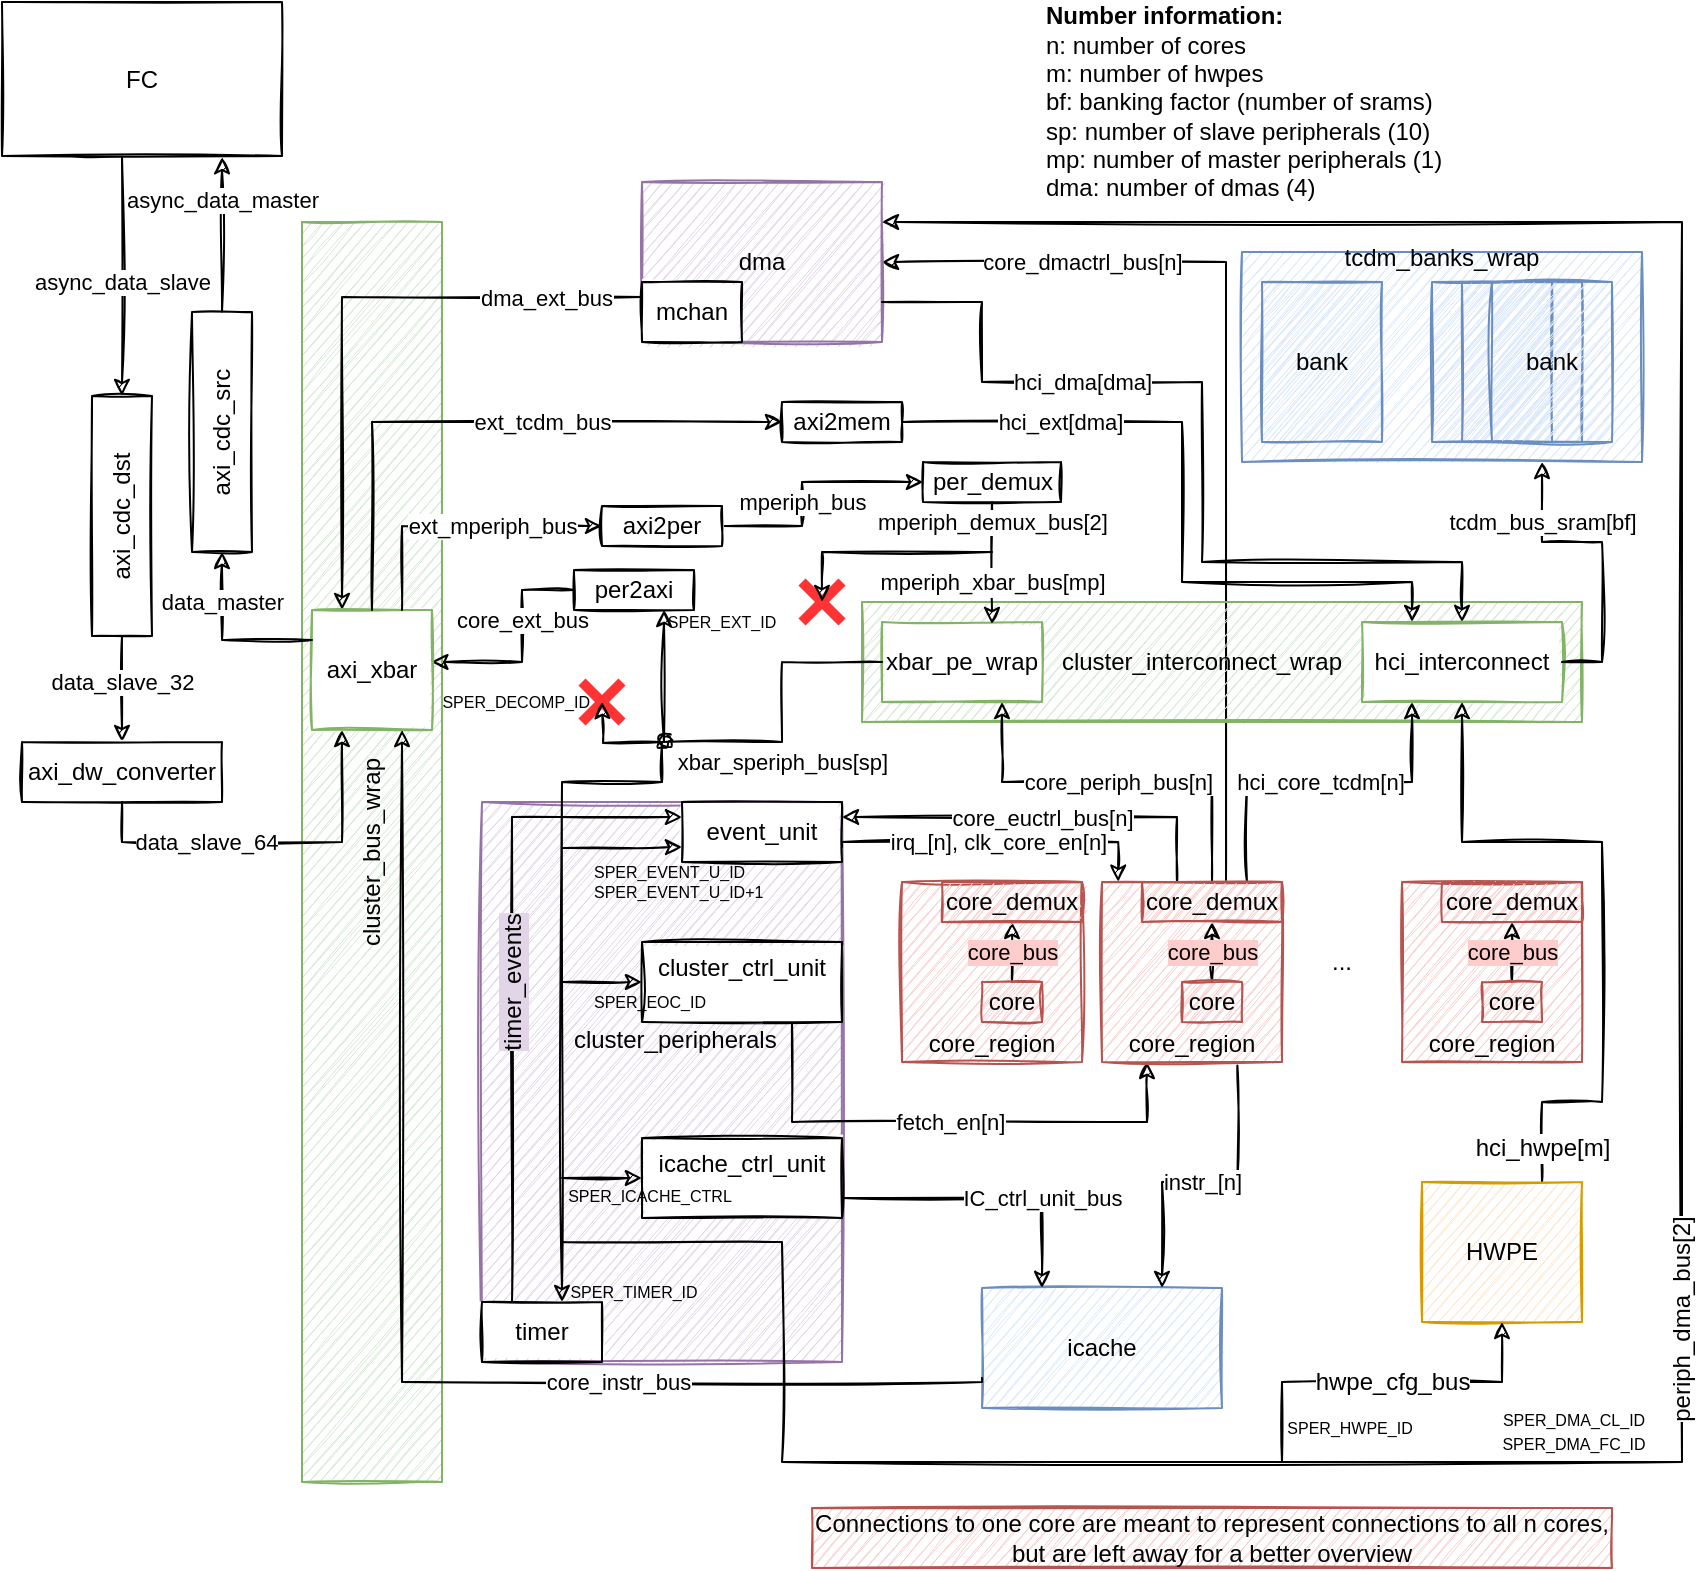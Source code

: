 <mxfile version="14.6.13" type="device"><diagram id="Hkno29k6R8388vxU7WKi" name="Page-1"><mxGraphModel dx="1422" dy="897" grid="1" gridSize="10" guides="1" tooltips="1" connect="1" arrows="1" fold="1" page="1" pageScale="1" pageWidth="850" pageHeight="1100" math="0" shadow="0"><root><mxCell id="0"/><mxCell id="1" parent="0"/><mxCell id="K4f6Qp1MXY68PMbcpVkl-1" value="core_dmactrl_bus[n]" style="edgeStyle=orthogonalEdgeStyle;rounded=0;orthogonalLoop=1;jettySize=auto;html=1;exitX=0.6;exitY=-0.05;exitDx=0;exitDy=0;entryX=1;entryY=0.5;entryDx=0;entryDy=0;sketch=1;exitPerimeter=0;" parent="1" source="ymvEpjj9WM7cJZeDUcs_-5" target="uX0mk3UcGzaYb9XueRiR-6" edge="1"><mxGeometry x="0.584" relative="1" as="geometry"><mxPoint as="offset"/></mxGeometry></mxCell><mxCell id="vZhNhxgXbtj6JwLhGMWF-3" value="" style="endArrow=none;html=1;strokeWidth=5;strokeColor=#FF3333;" parent="1" edge="1"><mxGeometry width="50" height="50" relative="1" as="geometry"><mxPoint x="400" y="380" as="sourcePoint"/><mxPoint x="420" y="360" as="targetPoint"/></mxGeometry></mxCell><mxCell id="vZhNhxgXbtj6JwLhGMWF-4" value="" style="endArrow=none;html=1;strokeWidth=5;strokeColor=#FF3333;" parent="1" edge="1"><mxGeometry width="50" height="50" relative="1" as="geometry"><mxPoint x="420" y="380" as="sourcePoint"/><mxPoint x="400" y="360" as="targetPoint"/></mxGeometry></mxCell><mxCell id="AGPNHvkQt4V0tffGVHTX-18" value="" style="endArrow=none;html=1;strokeWidth=5;strokeColor=#FF3333;" parent="1" edge="1"><mxGeometry width="50" height="50" relative="1" as="geometry"><mxPoint x="290" y="430" as="sourcePoint"/><mxPoint x="310" y="410" as="targetPoint"/></mxGeometry></mxCell><mxCell id="AGPNHvkQt4V0tffGVHTX-19" value="" style="endArrow=none;html=1;strokeWidth=5;strokeColor=#FF3333;" parent="1" edge="1"><mxGeometry width="50" height="50" relative="1" as="geometry"><mxPoint x="310" y="430" as="sourcePoint"/><mxPoint x="290" y="410" as="targetPoint"/></mxGeometry></mxCell><mxCell id="uX0mk3UcGzaYb9XueRiR-102" value="" style="group;sketch=1;sketchStyle=rough;" parent="1" vertex="1" connectable="0"><mxGeometry x="430" y="370" width="360" height="60" as="geometry"/></mxCell><mxCell id="uX0mk3UcGzaYb9XueRiR-3" value="cluster_interconnect_wrap&amp;nbsp; &amp;nbsp; &amp;nbsp;&amp;nbsp;" style="rounded=0;whiteSpace=wrap;html=1;fillColor=#d5e8d4;strokeColor=#82b366;sketch=1;sketchStyle=rough;" parent="uX0mk3UcGzaYb9XueRiR-102" vertex="1"><mxGeometry width="360" height="60" as="geometry"/></mxCell><mxCell id="uX0mk3UcGzaYb9XueRiR-13" value="hci_interconnect" style="rounded=0;whiteSpace=wrap;html=1;strokeColor=#82b366;sketch=1;sketchStyle=rough;" parent="uX0mk3UcGzaYb9XueRiR-102" vertex="1"><mxGeometry x="250" y="10" width="100" height="40" as="geometry"/></mxCell><mxCell id="uX0mk3UcGzaYb9XueRiR-14" value="xbar_pe_wrap" style="rounded=0;whiteSpace=wrap;html=1;strokeColor=#82b366;sketch=1;sketchStyle=rough;" parent="uX0mk3UcGzaYb9XueRiR-102" vertex="1"><mxGeometry x="10" y="10" width="80" height="40" as="geometry"/></mxCell><mxCell id="uX0mk3UcGzaYb9XueRiR-1" value="tcdm_banks_wrap&lt;br&gt;&lt;br&gt;&lt;br&gt;&lt;br&gt;&lt;br&gt;&lt;br&gt;&lt;br&gt;&lt;br&gt;" style="rounded=0;whiteSpace=wrap;html=1;fillColor=#dae8fc;strokeColor=#6c8ebf;sketch=1;sketchStyle=rough;" parent="1" vertex="1"><mxGeometry x="620" y="195" width="200" height="105" as="geometry"/></mxCell><mxCell id="uX0mk3UcGzaYb9XueRiR-95" value="hci_hwpe[m]" style="edgeStyle=orthogonalEdgeStyle;rounded=0;orthogonalLoop=1;jettySize=auto;html=1;exitX=0.75;exitY=0;exitDx=0;exitDy=0;labelBackgroundColor=#FFFFFF;startArrow=none;startFill=0;endArrow=classic;endFill=1;strokeColor=#000000;fontSize=12;sketch=1;sketchStyle=rough;" parent="1" source="uX0mk3UcGzaYb9XueRiR-4" target="uX0mk3UcGzaYb9XueRiR-13" edge="1"><mxGeometry x="-0.897" relative="1" as="geometry"><mxPoint x="750" y="444" as="targetPoint"/><Array as="points"><mxPoint x="770" y="620"/><mxPoint x="800" y="620"/><mxPoint x="800" y="490"/><mxPoint x="730" y="490"/></Array><mxPoint as="offset"/></mxGeometry></mxCell><mxCell id="uX0mk3UcGzaYb9XueRiR-4" value="HWPE" style="rounded=0;whiteSpace=wrap;html=1;fillColor=#ffe6cc;strokeColor=#d79b00;sketch=1;sketchStyle=rough;" parent="1" vertex="1"><mxGeometry x="710" y="660" width="80" height="70" as="geometry"/></mxCell><mxCell id="uX0mk3UcGzaYb9XueRiR-5" value="icache" style="rounded=0;whiteSpace=wrap;html=1;sketch=1;sketchStyle=rough;fillColor=#dae8fc;strokeColor=#6c8ebf;" parent="1" vertex="1"><mxGeometry x="490" y="713" width="120" height="60" as="geometry"/></mxCell><mxCell id="uX0mk3UcGzaYb9XueRiR-6" value="dma" style="rounded=0;whiteSpace=wrap;html=1;sketch=1;sketchStyle=rough;fillColor=#e1d5e7;strokeColor=#9673a6;" parent="1" vertex="1"><mxGeometry x="320" y="160" width="120" height="80" as="geometry"/></mxCell><mxCell id="uX0mk3UcGzaYb9XueRiR-7" value="cluster_bus_wrap" style="rounded=0;whiteSpace=wrap;html=1;horizontal=0;fillColor=#d5e8d4;strokeColor=#82b366;sketch=1;sketchStyle=rough;" parent="1" vertex="1"><mxGeometry x="150" y="180" width="70" height="630" as="geometry"/></mxCell><mxCell id="uX0mk3UcGzaYb9XueRiR-54" value="data_slave_64" style="edgeStyle=orthogonalEdgeStyle;rounded=0;orthogonalLoop=1;jettySize=auto;html=1;entryX=0.25;entryY=1;entryDx=0;entryDy=0;labelBackgroundColor=#FFFFFF;startArrow=none;startFill=0;endArrow=classic;endFill=1;sketch=1;sketchStyle=rough;exitX=0.5;exitY=1;exitDx=0;exitDy=0;" parent="1" source="AGPNHvkQt4V0tffGVHTX-9" target="uX0mk3UcGzaYb9XueRiR-99" edge="1"><mxGeometry x="-0.333" relative="1" as="geometry"><mxPoint x="10" y="530" as="sourcePoint"/><mxPoint as="offset"/></mxGeometry></mxCell><mxCell id="AGPNHvkQt4V0tffGVHTX-8" value="async_data_slave" style="edgeStyle=orthogonalEdgeStyle;rounded=0;sketch=1;orthogonalLoop=1;jettySize=auto;html=1;exitX=0.25;exitY=1;exitDx=0;exitDy=0;entryX=1;entryY=0.5;entryDx=0;entryDy=0;" parent="1" source="uX0mk3UcGzaYb9XueRiR-8" target="AGPNHvkQt4V0tffGVHTX-3" edge="1"><mxGeometry x="0.214" relative="1" as="geometry"><Array as="points"><mxPoint x="60" y="147"/></Array><mxPoint as="offset"/></mxGeometry></mxCell><mxCell id="uX0mk3UcGzaYb9XueRiR-8" value="FC" style="rounded=0;whiteSpace=wrap;html=1;sketch=1;sketchStyle=rough;" parent="1" vertex="1"><mxGeometry y="70" width="140" height="77" as="geometry"/></mxCell><mxCell id="uX0mk3UcGzaYb9XueRiR-32" value="..." style="text;html=1;strokeColor=none;fillColor=none;align=center;verticalAlign=middle;whiteSpace=wrap;rounded=0;sketch=1;sketchStyle=rough;" parent="1" vertex="1"><mxGeometry x="650" y="540" width="40" height="20" as="geometry"/></mxCell><mxCell id="uX0mk3UcGzaYb9XueRiR-34" value="hci_dma[dma]" style="edgeStyle=orthogonalEdgeStyle;rounded=0;orthogonalLoop=1;jettySize=auto;html=1;entryX=0.5;entryY=0;entryDx=0;entryDy=0;labelBackgroundColor=#ffffff;exitX=1;exitY=0.75;exitDx=0;exitDy=0;sketch=1;sketchStyle=rough;" parent="1" source="uX0mk3UcGzaYb9XueRiR-6" target="uX0mk3UcGzaYb9XueRiR-13" edge="1"><mxGeometry x="-0.378" relative="1" as="geometry"><Array as="points"><mxPoint x="490" y="220"/><mxPoint x="490" y="260"/><mxPoint x="600" y="260"/><mxPoint x="600" y="350"/><mxPoint x="730" y="350"/></Array><mxPoint as="offset"/></mxGeometry></mxCell><mxCell id="uX0mk3UcGzaYb9XueRiR-36" value="core_periph_bus[n]" style="edgeStyle=orthogonalEdgeStyle;rounded=0;orthogonalLoop=1;jettySize=auto;html=1;exitX=0.5;exitY=0;exitDx=0;exitDy=0;entryX=0.75;entryY=1;entryDx=0;entryDy=0;labelBackgroundColor=#FFFFFF;startArrow=none;startFill=0;endArrow=classic;endFill=1;sketch=1;sketchStyle=rough;" parent="1" source="ymvEpjj9WM7cJZeDUcs_-5" target="uX0mk3UcGzaYb9XueRiR-14" edge="1"><mxGeometry relative="1" as="geometry"><Array as="points"><mxPoint x="605" y="460"/><mxPoint x="500" y="460"/></Array><mxPoint x="605" y="510" as="sourcePoint"/></mxGeometry></mxCell><mxCell id="uX0mk3UcGzaYb9XueRiR-37" value="&amp;nbsp; &amp;nbsp; cluster_peripherals&lt;br&gt;&lt;br&gt;&lt;br&gt;&lt;br&gt;" style="rounded=0;whiteSpace=wrap;html=1;fillColor=#e1d5e7;strokeColor=#9673a6;sketch=1;sketchStyle=rough;" parent="1" vertex="1"><mxGeometry x="240" y="470" width="180" height="280" as="geometry"/></mxCell><mxCell id="uX0mk3UcGzaYb9XueRiR-44" value="irq_[n], clk_core_en[n]" style="edgeStyle=orthogonalEdgeStyle;rounded=0;orthogonalLoop=1;jettySize=auto;html=1;exitX=1;exitY=0.75;exitDx=0;exitDy=0;entryX=0.09;entryY=-0.001;entryDx=0;entryDy=0;labelBackgroundColor=#FFFFFF;startArrow=none;startFill=0;endArrow=classic;endFill=1;entryPerimeter=0;sketch=1;sketchStyle=rough;" parent="1" source="uX0mk3UcGzaYb9XueRiR-39" target="ymvEpjj9WM7cJZeDUcs_-3" edge="1"><mxGeometry relative="1" as="geometry"><Array as="points"><mxPoint x="420" y="490"/><mxPoint x="558" y="490"/></Array><mxPoint x="558.46" y="510.08" as="targetPoint"/></mxGeometry></mxCell><mxCell id="uX0mk3UcGzaYb9XueRiR-39" value="event_unit" style="rounded=0;whiteSpace=wrap;html=1;sketch=1;sketchStyle=rough;" parent="1" vertex="1"><mxGeometry x="340" y="470" width="80" height="30" as="geometry"/></mxCell><mxCell id="uX0mk3UcGzaYb9XueRiR-57" value="IC_ctrl_unit_bus" style="edgeStyle=orthogonalEdgeStyle;rounded=0;orthogonalLoop=1;jettySize=auto;html=1;exitX=1;exitY=0.75;exitDx=0;exitDy=0;entryX=0.25;entryY=0;entryDx=0;entryDy=0;labelBackgroundColor=#FFFFFF;startArrow=none;startFill=0;endArrow=classic;endFill=1;sketch=1;sketchStyle=rough;" parent="1" source="uX0mk3UcGzaYb9XueRiR-40" target="uX0mk3UcGzaYb9XueRiR-5" edge="1"><mxGeometry x="0.371" relative="1" as="geometry"><mxPoint as="offset"/></mxGeometry></mxCell><mxCell id="AGPNHvkQt4V0tffGVHTX-1" value="fetch_en[n]" style="edgeStyle=orthogonalEdgeStyle;rounded=0;orthogonalLoop=1;jettySize=auto;html=1;exitX=0.75;exitY=1;exitDx=0;exitDy=0;entryX=0.25;entryY=1;entryDx=0;entryDy=0;sketch=1;" parent="1" source="uX0mk3UcGzaYb9XueRiR-42" target="ymvEpjj9WM7cJZeDUcs_-3" edge="1"><mxGeometry relative="1" as="geometry"><Array as="points"><mxPoint x="395" y="630"/><mxPoint x="573" y="630"/></Array><mxPoint x="572.5" y="590" as="targetPoint"/></mxGeometry></mxCell><mxCell id="uX0mk3UcGzaYb9XueRiR-40" value="icache_ctrl_unit&lt;br&gt;&lt;br&gt;" style="rounded=0;whiteSpace=wrap;html=1;sketch=1;sketchStyle=rough;" parent="1" vertex="1"><mxGeometry x="320" y="638" width="100" height="40" as="geometry"/></mxCell><mxCell id="uX0mk3UcGzaYb9XueRiR-98" value="timer_events" style="edgeStyle=orthogonalEdgeStyle;rounded=0;orthogonalLoop=1;jettySize=auto;html=1;exitX=0.25;exitY=0;exitDx=0;exitDy=0;entryX=0;entryY=0.25;entryDx=0;entryDy=0;labelBackgroundColor=#E1D5E7;startArrow=none;startFill=0;endArrow=classic;endFill=1;strokeColor=#000000;fontSize=12;horizontal=0;sketch=1;sketchStyle=rough;" parent="1" source="uX0mk3UcGzaYb9XueRiR-41" target="uX0mk3UcGzaYb9XueRiR-39" edge="1"><mxGeometry x="-0.026" relative="1" as="geometry"><mxPoint as="offset"/></mxGeometry></mxCell><mxCell id="uX0mk3UcGzaYb9XueRiR-41" value="timer" style="rounded=0;whiteSpace=wrap;html=1;sketch=1;sketchStyle=rough;" parent="1" vertex="1"><mxGeometry x="240" y="720" width="60" height="30" as="geometry"/></mxCell><mxCell id="uX0mk3UcGzaYb9XueRiR-42" value="cluster_ctrl_unit&lt;br&gt;&lt;br&gt;" style="rounded=0;whiteSpace=wrap;html=1;sketch=1;sketchStyle=rough;" parent="1" vertex="1"><mxGeometry x="320" y="540" width="100" height="40" as="geometry"/></mxCell><mxCell id="uX0mk3UcGzaYb9XueRiR-43" value="core_euctrl_bus[n]" style="edgeStyle=orthogonalEdgeStyle;rounded=0;orthogonalLoop=1;jettySize=auto;html=1;exitX=0.25;exitY=0;exitDx=0;exitDy=0;entryX=1;entryY=0.25;entryDx=0;entryDy=0;labelBackgroundColor=#FFFFFF;startArrow=none;startFill=0;endArrow=classic;endFill=1;sketch=1;sketchStyle=rough;" parent="1" source="ymvEpjj9WM7cJZeDUcs_-5" target="uX0mk3UcGzaYb9XueRiR-39" edge="1"><mxGeometry relative="1" as="geometry"><Array as="points"><mxPoint x="588" y="478"/></Array><mxPoint x="587.5" y="510" as="sourcePoint"/></mxGeometry></mxCell><mxCell id="uX0mk3UcGzaYb9XueRiR-45" value="" style="group;sketch=1;sketchStyle=rough;" parent="1" vertex="1" connectable="0"><mxGeometry x="450" y="510" width="90" height="90" as="geometry"/></mxCell><mxCell id="uX0mk3UcGzaYb9XueRiR-46" value="&lt;br&gt;&lt;br&gt;&lt;br&gt;&lt;br&gt;&lt;br&gt;core_region" style="rounded=0;whiteSpace=wrap;html=1;fillColor=#f8cecc;strokeColor=#b85450;sketch=1;sketchStyle=rough;" parent="uX0mk3UcGzaYb9XueRiR-45" vertex="1"><mxGeometry width="90" height="90" as="geometry"/></mxCell><mxCell id="uX0mk3UcGzaYb9XueRiR-47" value="core_bus" style="edgeStyle=orthogonalEdgeStyle;rounded=0;orthogonalLoop=1;jettySize=auto;html=1;labelBackgroundColor=#FFCCCC;exitX=0.5;exitY=1;exitDx=0;exitDy=0;sketch=1;sketchStyle=rough;startArrow=classic;startFill=1;endArrow=none;endFill=0;" parent="uX0mk3UcGzaYb9XueRiR-45" source="uX0mk3UcGzaYb9XueRiR-48" edge="1"><mxGeometry relative="1" as="geometry"><mxPoint x="55" y="50" as="targetPoint"/><Array as="points"><mxPoint x="55" y="50"/></Array></mxGeometry></mxCell><mxCell id="uX0mk3UcGzaYb9XueRiR-48" value="core_demux" style="rounded=0;whiteSpace=wrap;html=1;fillColor=#f8cecc;strokeColor=#b85450;sketch=1;sketchStyle=rough;" parent="uX0mk3UcGzaYb9XueRiR-45" vertex="1"><mxGeometry x="20" width="70" height="20" as="geometry"/></mxCell><mxCell id="ymvEpjj9WM7cJZeDUcs_-1" value="core" style="rounded=0;whiteSpace=wrap;html=1;fillColor=#f8cecc;strokeColor=#b85450;sketch=1;sketchStyle=rough;" parent="uX0mk3UcGzaYb9XueRiR-45" vertex="1"><mxGeometry x="40" y="50" width="30" height="20" as="geometry"/></mxCell><mxCell id="uX0mk3UcGzaYb9XueRiR-55" value="instr_[n]" style="edgeStyle=orthogonalEdgeStyle;rounded=0;orthogonalLoop=1;jettySize=auto;html=1;exitX=0.752;exitY=1.019;exitDx=0;exitDy=0;entryX=0.75;entryY=0;entryDx=0;entryDy=0;labelBackgroundColor=#FFFFFF;startArrow=none;startFill=0;endArrow=classic;endFill=1;sketch=1;sketchStyle=rough;exitPerimeter=0;" parent="1" source="ymvEpjj9WM7cJZeDUcs_-3" target="uX0mk3UcGzaYb9XueRiR-5" edge="1"><mxGeometry x="0.015" relative="1" as="geometry"><Array as="points"><mxPoint x="618" y="660"/><mxPoint x="580" y="660"/></Array><mxPoint as="offset"/><mxPoint x="617.5" y="590" as="sourcePoint"/></mxGeometry></mxCell><mxCell id="uX0mk3UcGzaYb9XueRiR-60" value="hci_ext[dma]" style="edgeStyle=orthogonalEdgeStyle;rounded=0;orthogonalLoop=1;jettySize=auto;html=1;exitX=1;exitY=0.5;exitDx=0;exitDy=0;entryX=0.25;entryY=0;entryDx=0;entryDy=0;labelBackgroundColor=#FFFFFF;startArrow=none;startFill=0;endArrow=classic;endFill=1;sketch=1;sketchStyle=rough;" parent="1" source="uX0mk3UcGzaYb9XueRiR-58" target="uX0mk3UcGzaYb9XueRiR-13" edge="1"><mxGeometry x="-0.556" relative="1" as="geometry"><Array as="points"><mxPoint x="590" y="280"/><mxPoint x="590" y="360"/><mxPoint x="705" y="360"/></Array><mxPoint as="offset"/></mxGeometry></mxCell><mxCell id="uX0mk3UcGzaYb9XueRiR-58" value="axi2mem" style="rounded=0;whiteSpace=wrap;html=1;sketch=1;sketchStyle=rough;" parent="1" vertex="1"><mxGeometry x="390" y="270" width="60" height="20" as="geometry"/></mxCell><mxCell id="uX0mk3UcGzaYb9XueRiR-64" value="dma_ext_bus" style="edgeStyle=orthogonalEdgeStyle;rounded=0;orthogonalLoop=1;jettySize=auto;html=1;exitX=0;exitY=0.25;exitDx=0;exitDy=0;labelBackgroundColor=#FFFFFF;startArrow=none;startFill=0;endArrow=classic;endFill=1;sketch=1;sketchStyle=rough;entryX=0.25;entryY=0;entryDx=0;entryDy=0;" parent="1" source="uX0mk3UcGzaYb9XueRiR-63" target="uX0mk3UcGzaYb9XueRiR-99" edge="1"><mxGeometry x="-0.69" relative="1" as="geometry"><mxPoint x="290" y="170" as="targetPoint"/><mxPoint x="-1" as="offset"/></mxGeometry></mxCell><mxCell id="uX0mk3UcGzaYb9XueRiR-63" value="mchan" style="rounded=0;whiteSpace=wrap;html=1;sketch=1;sketchStyle=rough;" parent="1" vertex="1"><mxGeometry x="320" y="210" width="50" height="30" as="geometry"/></mxCell><mxCell id="uX0mk3UcGzaYb9XueRiR-68" value="mperiph_demux_bus[2]" style="edgeStyle=orthogonalEdgeStyle;rounded=0;orthogonalLoop=1;jettySize=auto;html=1;exitX=0.5;exitY=1;exitDx=0;exitDy=0;labelBackgroundColor=#FFFFFF;startArrow=none;startFill=0;endArrow=classic;endFill=1;sketch=1;sketchStyle=rough;entryX=0.683;entryY=0.022;entryDx=0;entryDy=0;entryPerimeter=0;" parent="1" source="uX0mk3UcGzaYb9XueRiR-66" target="uX0mk3UcGzaYb9XueRiR-14" edge="1"><mxGeometry x="-0.675" relative="1" as="geometry"><Array as="points"><mxPoint x="495" y="381"/><mxPoint x="495" y="381"/></Array><mxPoint x="495" y="340" as="targetPoint"/><mxPoint as="offset"/></mxGeometry></mxCell><mxCell id="uX0mk3UcGzaYb9XueRiR-66" value="per_demux" style="rounded=0;whiteSpace=wrap;html=1;sketch=1;sketchStyle=rough;" parent="1" vertex="1"><mxGeometry x="460.5" y="300" width="69" height="20" as="geometry"/></mxCell><mxCell id="uX0mk3UcGzaYb9XueRiR-70" value="mperiph_bus" style="edgeStyle=orthogonalEdgeStyle;rounded=0;orthogonalLoop=1;jettySize=auto;html=1;exitX=1;exitY=0.5;exitDx=0;exitDy=0;entryX=0;entryY=0.5;entryDx=0;entryDy=0;labelBackgroundColor=#FFFFFF;startArrow=none;startFill=0;endArrow=classic;endFill=1;sketch=1;sketchStyle=rough;" parent="1" source="uX0mk3UcGzaYb9XueRiR-67" target="uX0mk3UcGzaYb9XueRiR-66" edge="1"><mxGeometry x="-0.151" relative="1" as="geometry"><mxPoint as="offset"/><Array as="points"><mxPoint x="400" y="332"/><mxPoint x="400" y="310"/></Array></mxGeometry></mxCell><mxCell id="uX0mk3UcGzaYb9XueRiR-67" value="axi2per" style="rounded=0;whiteSpace=wrap;html=1;sketch=1;sketchStyle=rough;" parent="1" vertex="1"><mxGeometry x="300" y="322" width="60" height="20" as="geometry"/></mxCell><mxCell id="uX0mk3UcGzaYb9XueRiR-75" value="core_ext_bus" style="edgeStyle=orthogonalEdgeStyle;rounded=0;orthogonalLoop=1;jettySize=auto;html=1;exitX=0;exitY=0.5;exitDx=0;exitDy=0;entryX=0.995;entryY=0.419;entryDx=0;entryDy=0;labelBackgroundColor=#FFFFFF;startArrow=none;startFill=0;endArrow=classic;endFill=1;sketch=1;sketchStyle=rough;entryPerimeter=0;" parent="1" source="uX0mk3UcGzaYb9XueRiR-74" target="uX0mk3UcGzaYb9XueRiR-99" edge="1"><mxGeometry x="-0.244" relative="1" as="geometry"><Array as="points"><mxPoint x="260" y="364"/><mxPoint x="260" y="400"/><mxPoint x="215" y="400"/></Array><mxPoint as="offset"/></mxGeometry></mxCell><mxCell id="uX0mk3UcGzaYb9XueRiR-74" value="per2axi" style="rounded=0;whiteSpace=wrap;html=1;sketch=1;sketchStyle=rough;" parent="1" vertex="1"><mxGeometry x="286" y="354" width="60" height="20" as="geometry"/></mxCell><mxCell id="uX0mk3UcGzaYb9XueRiR-77" value="" style="endArrow=classic;html=1;labelBackgroundColor=#FFFFFF;entryX=0.75;entryY=1;entryDx=0;entryDy=0;rounded=0;edgeStyle=orthogonalEdgeStyle;endFill=1;sketch=1;sketchStyle=rough;" parent="1" target="uX0mk3UcGzaYb9XueRiR-74" edge="1"><mxGeometry width="50" height="50" relative="1" as="geometry"><mxPoint x="330" y="440" as="sourcePoint"/><mxPoint x="230" y="400" as="targetPoint"/><Array as="points"><mxPoint x="331" y="440"/></Array></mxGeometry></mxCell><mxCell id="uX0mk3UcGzaYb9XueRiR-78" value="SPER_EXT_ID" style="text;html=1;strokeColor=none;fillColor=none;align=center;verticalAlign=middle;whiteSpace=wrap;rounded=0;fontSize=8;sketch=1;sketchStyle=rough;" parent="1" vertex="1"><mxGeometry x="330" y="370" width="60" height="20" as="geometry"/></mxCell><mxCell id="uX0mk3UcGzaYb9XueRiR-80" value="SPER_EVENT_U_ID&lt;br&gt;SPER_EVENT_U_ID+1" style="text;html=1;strokeColor=none;fillColor=none;align=left;verticalAlign=middle;whiteSpace=wrap;rounded=0;fontSize=8;sketch=1;sketchStyle=rough;" parent="1" vertex="1"><mxGeometry x="294" y="500" width="86" height="20" as="geometry"/></mxCell><mxCell id="uX0mk3UcGzaYb9XueRiR-81" value="" style="endArrow=none;html=1;labelBackgroundColor=#FFFFFF;strokeColor=#000000;fontSize=8;rounded=0;edgeStyle=orthogonalEdgeStyle;endFill=0;startArrow=classic;startFill=1;sketch=1;sketchStyle=rough;" parent="1" edge="1"><mxGeometry width="50" height="50" relative="1" as="geometry"><mxPoint x="280" y="720" as="sourcePoint"/><mxPoint x="330" y="440" as="targetPoint"/><Array as="points"><mxPoint x="280" y="460"/><mxPoint x="330" y="460"/></Array></mxGeometry></mxCell><mxCell id="uX0mk3UcGzaYb9XueRiR-82" value="" style="endArrow=none;html=1;labelBackgroundColor=#FFFFFF;strokeColor=#000000;fontSize=8;exitX=0;exitY=0.75;exitDx=0;exitDy=0;endFill=0;startArrow=classic;startFill=1;sketch=1;sketchStyle=rough;" parent="1" source="uX0mk3UcGzaYb9XueRiR-39" edge="1"><mxGeometry width="50" height="50" relative="1" as="geometry"><mxPoint x="370" y="460" as="sourcePoint"/><mxPoint x="280" y="493" as="targetPoint"/></mxGeometry></mxCell><mxCell id="uX0mk3UcGzaYb9XueRiR-83" value="" style="endArrow=none;html=1;labelBackgroundColor=#FFFFFF;strokeColor=#000000;fontSize=8;exitX=0;exitY=0.5;exitDx=0;exitDy=0;startArrow=classic;startFill=1;sketch=1;sketchStyle=rough;" parent="1" source="uX0mk3UcGzaYb9XueRiR-42" edge="1"><mxGeometry width="50" height="50" relative="1" as="geometry"><mxPoint x="320" y="530" as="sourcePoint"/><mxPoint x="280" y="560" as="targetPoint"/></mxGeometry></mxCell><mxCell id="uX0mk3UcGzaYb9XueRiR-84" value="SPER_EOC_ID" style="text;html=1;strokeColor=none;fillColor=none;align=center;verticalAlign=middle;whiteSpace=wrap;rounded=0;fontSize=8;sketch=1;sketchStyle=rough;" parent="1" vertex="1"><mxGeometry x="294" y="560" width="60" height="20" as="geometry"/></mxCell><mxCell id="uX0mk3UcGzaYb9XueRiR-85" value="SPER_TIMER_ID" style="text;html=1;strokeColor=none;fillColor=none;align=center;verticalAlign=middle;whiteSpace=wrap;rounded=0;fontSize=8;sketch=1;sketchStyle=rough;" parent="1" vertex="1"><mxGeometry x="286" y="705" width="60" height="20" as="geometry"/></mxCell><mxCell id="uX0mk3UcGzaYb9XueRiR-86" value="SPER_ICACHE_CTRL" style="text;html=1;strokeColor=none;fillColor=none;align=center;verticalAlign=middle;whiteSpace=wrap;rounded=0;fontSize=8;sketch=1;sketchStyle=rough;" parent="1" vertex="1"><mxGeometry x="294" y="657" width="60" height="20" as="geometry"/></mxCell><mxCell id="uX0mk3UcGzaYb9XueRiR-90" value="" style="endArrow=none;html=1;labelBackgroundColor=#FFFFFF;strokeColor=#000000;fontSize=8;exitX=0;exitY=0.5;exitDx=0;exitDy=0;startArrow=classic;startFill=1;sketch=1;sketchStyle=rough;" parent="1" source="uX0mk3UcGzaYb9XueRiR-40" edge="1"><mxGeometry width="50" height="50" relative="1" as="geometry"><mxPoint x="300" y="668" as="sourcePoint"/><mxPoint x="280" y="658" as="targetPoint"/></mxGeometry></mxCell><mxCell id="uX0mk3UcGzaYb9XueRiR-91" value="periph_dma_bus[2]" style="edgeStyle=orthogonalEdgeStyle;rounded=0;orthogonalLoop=1;jettySize=auto;html=1;exitX=1;exitY=0.25;exitDx=0;exitDy=0;labelBackgroundColor=#FFFFFF;startArrow=classic;startFill=1;endArrow=none;endFill=0;strokeColor=#000000;fontSize=12;sketch=1;sketchStyle=rough;horizontal=0;" parent="1" source="uX0mk3UcGzaYb9XueRiR-6" edge="1"><mxGeometry x="0.123" relative="1" as="geometry"><mxPoint x="280" y="690" as="targetPoint"/><Array as="points"><mxPoint x="840" y="180"/><mxPoint x="840" y="800"/><mxPoint x="390" y="800"/><mxPoint x="390" y="690"/></Array><mxPoint as="offset"/></mxGeometry></mxCell><mxCell id="uX0mk3UcGzaYb9XueRiR-92" value="SPER_DMA_FC_ID" style="text;html=1;strokeColor=none;fillColor=none;align=center;verticalAlign=middle;whiteSpace=wrap;rounded=0;fontSize=8;sketch=1;sketchStyle=rough;" parent="1" vertex="1"><mxGeometry x="756" y="781" width="60" height="20" as="geometry"/></mxCell><mxCell id="uX0mk3UcGzaYb9XueRiR-93" value="SPER_DMA_CL_ID" style="text;html=1;strokeColor=none;fillColor=none;align=center;verticalAlign=middle;whiteSpace=wrap;rounded=0;fontSize=8;sketch=1;sketchStyle=rough;" parent="1" vertex="1"><mxGeometry x="756" y="769" width="60" height="20" as="geometry"/></mxCell><mxCell id="uX0mk3UcGzaYb9XueRiR-96" value="hwpe_cfg_bus" style="edgeStyle=orthogonalEdgeStyle;rounded=0;orthogonalLoop=1;jettySize=auto;html=1;exitX=0.5;exitY=1;exitDx=0;exitDy=0;labelBackgroundColor=#FFFFFF;startArrow=classic;startFill=1;endArrow=none;endFill=0;strokeColor=#000000;fontSize=12;sketch=1;sketchStyle=rough;" parent="1" source="uX0mk3UcGzaYb9XueRiR-4" edge="1"><mxGeometry x="-0.053" relative="1" as="geometry"><mxPoint x="640" y="800" as="targetPoint"/><Array as="points"><mxPoint x="750" y="760"/><mxPoint x="640" y="760"/></Array><mxPoint as="offset"/></mxGeometry></mxCell><mxCell id="uX0mk3UcGzaYb9XueRiR-97" value="SPER_HWPE_ID" style="text;html=1;strokeColor=none;fillColor=none;align=center;verticalAlign=middle;whiteSpace=wrap;rounded=0;fontSize=8;sketch=1;sketchStyle=rough;" parent="1" vertex="1"><mxGeometry x="644" y="773" width="60" height="20" as="geometry"/></mxCell><mxCell id="uX0mk3UcGzaYb9XueRiR-99" value="axi_xbar" style="rounded=0;whiteSpace=wrap;html=1;fontSize=12;strokeColor=#82b366;sketch=1;sketchStyle=rough;" parent="1" vertex="1"><mxGeometry x="155" y="374" width="60" height="60" as="geometry"/></mxCell><mxCell id="uX0mk3UcGzaYb9XueRiR-65" value="xbar_speriph_bus[sp]" style="edgeStyle=orthogonalEdgeStyle;rounded=0;orthogonalLoop=1;jettySize=auto;html=1;exitX=0;exitY=0.5;exitDx=0;exitDy=0;labelBackgroundColor=#FFFFFF;startArrow=none;startFill=0;endArrow=none;endFill=0;sketch=1;sketchStyle=rough;" parent="1" source="uX0mk3UcGzaYb9XueRiR-14" edge="1"><mxGeometry x="0.2" y="10" relative="1" as="geometry"><mxPoint x="330" y="440" as="targetPoint"/><Array as="points"><mxPoint x="390" y="400"/><mxPoint x="390" y="440"/></Array><mxPoint as="offset"/></mxGeometry></mxCell><mxCell id="uX0mk3UcGzaYb9XueRiR-35" value="tcdm_bus_sram[bf]" style="edgeStyle=orthogonalEdgeStyle;rounded=0;orthogonalLoop=1;jettySize=auto;html=1;entryX=0.75;entryY=1;entryDx=0;entryDy=0;labelBackgroundColor=#ffffff;exitX=1;exitY=0.5;exitDx=0;exitDy=0;sketch=1;sketchStyle=rough;" parent="1" source="uX0mk3UcGzaYb9XueRiR-13" target="uX0mk3UcGzaYb9XueRiR-1" edge="1"><mxGeometry x="0.6" relative="1" as="geometry"><mxPoint x="800" y="390" as="sourcePoint"/><mxPoint as="offset"/></mxGeometry></mxCell><mxCell id="uX0mk3UcGzaYb9XueRiR-33" value="hci_core_tcdm[n]" style="edgeStyle=orthogonalEdgeStyle;rounded=0;orthogonalLoop=1;jettySize=auto;html=1;exitX=0.25;exitY=1;exitDx=0;exitDy=0;labelBackgroundColor=#ffffff;entryX=0.75;entryY=0;entryDx=0;entryDy=0;startArrow=classic;startFill=1;endArrow=none;endFill=0;sketch=1;sketchStyle=rough;" parent="1" source="uX0mk3UcGzaYb9XueRiR-13" target="ymvEpjj9WM7cJZeDUcs_-5" edge="1"><mxGeometry relative="1" as="geometry"><mxPoint x="622.5" y="510" as="targetPoint"/><Array as="points"><mxPoint x="705" y="460"/><mxPoint x="623" y="460"/></Array></mxGeometry></mxCell><mxCell id="uX0mk3UcGzaYb9XueRiR-104" value="Connections to one core are meant to represent connections to all n cores, but are left away for a better overview" style="text;html=1;strokeColor=#b85450;fillColor=#f8cecc;align=center;verticalAlign=middle;whiteSpace=wrap;rounded=0;fontSize=12;sketch=1;sketchStyle=rough;" parent="1" vertex="1"><mxGeometry x="405" y="823" width="400" height="30" as="geometry"/></mxCell><mxCell id="vZhNhxgXbtj6JwLhGMWF-1" value="&lt;font style=&quot;font-size: 11px&quot;&gt;mperiph_xbar_bus[mp]&lt;/font&gt;" style="text;html=1;align=center;verticalAlign=middle;resizable=0;points=[];autosize=1;labelBackgroundColor=#ffffff;" parent="1" vertex="1"><mxGeometry x="430" y="350" width="130" height="20" as="geometry"/></mxCell><mxCell id="vZhNhxgXbtj6JwLhGMWF-2" value="" style="endArrow=classic;html=1;rounded=0;sketch=1;bendable=1;endFill=1;edgeStyle=orthogonalEdgeStyle;" parent="1" edge="1"><mxGeometry width="50" height="50" relative="1" as="geometry"><mxPoint x="495" y="345" as="sourcePoint"/><mxPoint x="410" y="370" as="targetPoint"/><Array as="points"><mxPoint x="410" y="345"/><mxPoint x="410" y="370"/></Array></mxGeometry></mxCell><mxCell id="uX0mk3UcGzaYb9XueRiR-59" value="ext_tcdm_bus" style="edgeStyle=orthogonalEdgeStyle;rounded=0;orthogonalLoop=1;jettySize=auto;html=1;exitX=0.5;exitY=0;exitDx=0;exitDy=0;entryX=0;entryY=0.5;entryDx=0;entryDy=0;labelBackgroundColor=#FFFFFF;startArrow=none;startFill=0;endArrow=classic;endFill=1;sketch=1;sketchStyle=rough;" parent="1" source="uX0mk3UcGzaYb9XueRiR-99" target="uX0mk3UcGzaYb9XueRiR-58" edge="1"><mxGeometry x="0.197" relative="1" as="geometry"><Array as="points"><mxPoint x="185" y="280"/></Array><mxPoint as="offset"/></mxGeometry></mxCell><mxCell id="uX0mk3UcGzaYb9XueRiR-71" value="ext_mperiph_bus" style="edgeStyle=orthogonalEdgeStyle;rounded=0;orthogonalLoop=1;jettySize=auto;html=1;exitX=0.75;exitY=0;exitDx=0;exitDy=0;entryX=0;entryY=0.5;entryDx=0;entryDy=0;labelBackgroundColor=#FFFFFF;startArrow=none;startFill=0;endArrow=classic;endFill=1;sketch=1;sketchStyle=rough;" parent="1" source="uX0mk3UcGzaYb9XueRiR-99" target="uX0mk3UcGzaYb9XueRiR-67" edge="1"><mxGeometry x="0.225" relative="1" as="geometry"><Array as="points"><mxPoint x="200" y="332"/></Array><mxPoint as="offset"/></mxGeometry></mxCell><mxCell id="uX0mk3UcGzaYb9XueRiR-56" value="core_instr_bus" style="edgeStyle=orthogonalEdgeStyle;rounded=0;orthogonalLoop=1;jettySize=auto;html=1;exitX=0;exitY=0.75;exitDx=0;exitDy=0;entryX=0.75;entryY=1;entryDx=0;entryDy=0;labelBackgroundColor=#FFFFFF;startArrow=none;startFill=0;endArrow=classic;endFill=1;sketch=1;sketchStyle=rough;" parent="1" source="uX0mk3UcGzaYb9XueRiR-5" target="uX0mk3UcGzaYb9XueRiR-99" edge="1"><mxGeometry x="-0.404" relative="1" as="geometry"><Array as="points"><mxPoint x="490" y="760"/><mxPoint x="200" y="760"/></Array><mxPoint as="offset"/></mxGeometry></mxCell><mxCell id="uX0mk3UcGzaYb9XueRiR-53" value="data_master" style="edgeStyle=orthogonalEdgeStyle;rounded=0;orthogonalLoop=1;jettySize=auto;html=1;exitX=0;exitY=0.25;exitDx=0;exitDy=0;labelBackgroundColor=#FFFFFF;startArrow=none;startFill=0;endArrow=classic;endFill=1;sketch=1;sketchStyle=rough;entryX=0;entryY=0.5;entryDx=0;entryDy=0;" parent="1" source="uX0mk3UcGzaYb9XueRiR-99" target="AGPNHvkQt4V0tffGVHTX-4" edge="1"><mxGeometry x="0.438" relative="1" as="geometry"><mxPoint x="110" y="310" as="targetPoint"/><mxPoint as="offset"/></mxGeometry></mxCell><mxCell id="AGPNHvkQt4V0tffGVHTX-10" value="data_slave_32" style="edgeStyle=orthogonalEdgeStyle;rounded=0;sketch=1;orthogonalLoop=1;jettySize=auto;html=1;exitX=0;exitY=0.5;exitDx=0;exitDy=0;entryX=0.5;entryY=0;entryDx=0;entryDy=0;" parent="1" source="AGPNHvkQt4V0tffGVHTX-3" target="AGPNHvkQt4V0tffGVHTX-9" edge="1"><mxGeometry x="-0.132" relative="1" as="geometry"><Array as="points"><mxPoint x="60" y="387"/></Array><mxPoint as="offset"/></mxGeometry></mxCell><mxCell id="AGPNHvkQt4V0tffGVHTX-3" value="axi_cdc_dst" style="rounded=0;whiteSpace=wrap;html=1;rotation=-90;sketch=1;" parent="1" vertex="1"><mxGeometry y="312" width="120" height="30" as="geometry"/></mxCell><mxCell id="AGPNHvkQt4V0tffGVHTX-7" value="async_data_master" style="edgeStyle=orthogonalEdgeStyle;rounded=0;sketch=1;orthogonalLoop=1;jettySize=auto;html=1;exitX=1;exitY=0.5;exitDx=0;exitDy=0;entryX=0.783;entryY=1.008;entryDx=0;entryDy=0;entryPerimeter=0;" parent="1" source="AGPNHvkQt4V0tffGVHTX-4" target="uX0mk3UcGzaYb9XueRiR-8" edge="1"><mxGeometry x="0.446" relative="1" as="geometry"><Array as="points"><mxPoint x="110" y="148"/></Array><mxPoint as="offset"/></mxGeometry></mxCell><mxCell id="AGPNHvkQt4V0tffGVHTX-4" value="axi_cdc_src" style="rounded=0;whiteSpace=wrap;html=1;rotation=-90;sketch=1;" parent="1" vertex="1"><mxGeometry x="50" y="270" width="120" height="30" as="geometry"/></mxCell><mxCell id="AGPNHvkQt4V0tffGVHTX-9" value="axi_dw_converter" style="rounded=0;whiteSpace=wrap;html=1;sketch=1;" parent="1" vertex="1"><mxGeometry x="10" y="440" width="100" height="30" as="geometry"/></mxCell><mxCell id="AGPNHvkQt4V0tffGVHTX-16" value="&lt;b&gt;Number information:&lt;/b&gt;&lt;br&gt;n: number of cores&lt;br&gt;m: number of hwpes&lt;br&gt;bf: banking factor (number of srams)&lt;br&gt;sp: number of slave peripherals (10)&lt;br&gt;mp: number of master peripherals (1)&lt;br&gt;dma: number of dmas (4)" style="text;html=1;align=left;verticalAlign=middle;resizable=0;points=[];autosize=1;fontSize=12;" parent="1" vertex="1"><mxGeometry x="520" y="70" width="210" height="100" as="geometry"/></mxCell><mxCell id="AGPNHvkQt4V0tffGVHTX-17" value="" style="endArrow=classic;html=1;strokeWidth=1;fontSize=12;fontColor=#000000;edgeStyle=orthogonalEdgeStyle;rounded=0;sketch=1;" parent="1" edge="1"><mxGeometry width="50" height="50" relative="1" as="geometry"><mxPoint x="330" y="440" as="sourcePoint"/><mxPoint x="300" y="420" as="targetPoint"/></mxGeometry></mxCell><mxCell id="AGPNHvkQt4V0tffGVHTX-20" value="SPER_DECOMP_ID" style="text;html=1;strokeColor=none;fillColor=none;align=right;verticalAlign=middle;whiteSpace=wrap;rounded=0;fontSize=8;sketch=1;sketchStyle=rough;" parent="1" vertex="1"><mxGeometry x="215" y="410" width="81" height="20" as="geometry"/></mxCell><mxCell id="AGPNHvkQt4V0tffGVHTX-26" value="" style="ellipse;whiteSpace=wrap;html=1;sketch=1;strokeWidth=1;fillColor=none;fontSize=12;fontColor=#000000;align=right;" parent="1" vertex="1"><mxGeometry x="328" y="436" width="7" height="7" as="geometry"/></mxCell><mxCell id="ymvEpjj9WM7cJZeDUcs_-2" value="" style="group;sketch=1;sketchStyle=rough;" parent="1" vertex="1" connectable="0"><mxGeometry x="550" y="510" width="90" height="90" as="geometry"/></mxCell><mxCell id="ymvEpjj9WM7cJZeDUcs_-3" value="&lt;br&gt;&lt;br&gt;&lt;br&gt;&lt;br&gt;&lt;br&gt;core_region" style="rounded=0;whiteSpace=wrap;html=1;fillColor=#f8cecc;strokeColor=#b85450;sketch=1;sketchStyle=rough;" parent="ymvEpjj9WM7cJZeDUcs_-2" vertex="1"><mxGeometry width="90" height="90" as="geometry"/></mxCell><mxCell id="ymvEpjj9WM7cJZeDUcs_-4" value="core_bus" style="edgeStyle=orthogonalEdgeStyle;rounded=0;orthogonalLoop=1;jettySize=auto;html=1;labelBackgroundColor=#FFCCCC;exitX=0.5;exitY=1;exitDx=0;exitDy=0;sketch=1;sketchStyle=rough;startArrow=classic;startFill=1;endArrow=none;endFill=0;" parent="ymvEpjj9WM7cJZeDUcs_-2" source="ymvEpjj9WM7cJZeDUcs_-5" edge="1"><mxGeometry relative="1" as="geometry"><mxPoint x="55" y="50" as="targetPoint"/><Array as="points"><mxPoint x="55" y="50"/></Array></mxGeometry></mxCell><mxCell id="ymvEpjj9WM7cJZeDUcs_-5" value="core_demux" style="rounded=0;whiteSpace=wrap;html=1;fillColor=#f8cecc;strokeColor=#b85450;sketch=1;sketchStyle=rough;" parent="ymvEpjj9WM7cJZeDUcs_-2" vertex="1"><mxGeometry x="20" width="70" height="20" as="geometry"/></mxCell><mxCell id="ymvEpjj9WM7cJZeDUcs_-6" value="core" style="rounded=0;whiteSpace=wrap;html=1;fillColor=#f8cecc;strokeColor=#b85450;sketch=1;sketchStyle=rough;" parent="ymvEpjj9WM7cJZeDUcs_-2" vertex="1"><mxGeometry x="40" y="50" width="30" height="20" as="geometry"/></mxCell><mxCell id="ymvEpjj9WM7cJZeDUcs_-7" value="" style="group;sketch=1;sketchStyle=rough;" parent="1" vertex="1" connectable="0"><mxGeometry x="700" y="510" width="90" height="90" as="geometry"/></mxCell><mxCell id="ymvEpjj9WM7cJZeDUcs_-8" value="&lt;br&gt;&lt;br&gt;&lt;br&gt;&lt;br&gt;&lt;br&gt;core_region" style="rounded=0;whiteSpace=wrap;html=1;fillColor=#f8cecc;strokeColor=#b85450;sketch=1;sketchStyle=rough;" parent="ymvEpjj9WM7cJZeDUcs_-7" vertex="1"><mxGeometry width="90" height="90" as="geometry"/></mxCell><mxCell id="ymvEpjj9WM7cJZeDUcs_-9" value="core_bus" style="edgeStyle=orthogonalEdgeStyle;rounded=0;orthogonalLoop=1;jettySize=auto;html=1;labelBackgroundColor=#FFCCCC;exitX=0.5;exitY=1;exitDx=0;exitDy=0;sketch=1;sketchStyle=rough;startArrow=classic;startFill=1;endArrow=none;endFill=0;" parent="ymvEpjj9WM7cJZeDUcs_-7" source="ymvEpjj9WM7cJZeDUcs_-10" edge="1"><mxGeometry relative="1" as="geometry"><mxPoint x="55" y="50" as="targetPoint"/><Array as="points"><mxPoint x="55" y="50"/></Array></mxGeometry></mxCell><mxCell id="ymvEpjj9WM7cJZeDUcs_-10" value="core_demux" style="rounded=0;whiteSpace=wrap;html=1;fillColor=#f8cecc;strokeColor=#b85450;sketch=1;sketchStyle=rough;" parent="ymvEpjj9WM7cJZeDUcs_-7" vertex="1"><mxGeometry x="20" width="70" height="20" as="geometry"/></mxCell><mxCell id="ymvEpjj9WM7cJZeDUcs_-11" value="core" style="rounded=0;whiteSpace=wrap;html=1;fillColor=#f8cecc;strokeColor=#b85450;sketch=1;sketchStyle=rough;" parent="ymvEpjj9WM7cJZeDUcs_-7" vertex="1"><mxGeometry x="40" y="50" width="30" height="20" as="geometry"/></mxCell><mxCell id="ymvEpjj9WM7cJZeDUcs_-13" value="bank" style="rounded=0;whiteSpace=wrap;html=1;fillColor=#dae8fc;strokeColor=#6c8ebf;sketch=1;" parent="1" vertex="1"><mxGeometry x="630" y="210" width="60" height="80" as="geometry"/></mxCell><mxCell id="ymvEpjj9WM7cJZeDUcs_-14" value="" style="rounded=0;whiteSpace=wrap;html=1;fillColor=#dae8fc;strokeColor=#6c8ebf;sketch=1;" parent="1" vertex="1"><mxGeometry x="715" y="210" width="60" height="80" as="geometry"/></mxCell><mxCell id="ymvEpjj9WM7cJZeDUcs_-15" value="" style="rounded=0;whiteSpace=wrap;html=1;fillColor=#dae8fc;strokeColor=#6c8ebf;sketch=1;" parent="1" vertex="1"><mxGeometry x="730" y="210" width="60" height="80" as="geometry"/></mxCell><mxCell id="ymvEpjj9WM7cJZeDUcs_-16" value="bank" style="rounded=0;whiteSpace=wrap;html=1;fillColor=#dae8fc;strokeColor=#6c8ebf;sketch=1;" parent="1" vertex="1"><mxGeometry x="745" y="210" width="60" height="80" as="geometry"/></mxCell></root></mxGraphModel></diagram></mxfile>
